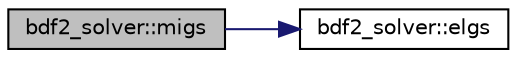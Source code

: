 digraph "bdf2_solver::migs"
{
 // LATEX_PDF_SIZE
  edge [fontname="Helvetica",fontsize="10",labelfontname="Helvetica",labelfontsize="10"];
  node [fontname="Helvetica",fontsize="10",shape=record];
  rankdir="LR";
  Node1 [label="bdf2_solver::migs",height=0.2,width=0.4,color="black", fillcolor="grey75", style="filled", fontcolor="black",tooltip=" "];
  Node1 -> Node2 [color="midnightblue",fontsize="10",style="solid",fontname="Helvetica"];
  Node2 [label="bdf2_solver::elgs",height=0.2,width=0.4,color="black", fillcolor="white", style="filled",URL="$namespacebdf2__solver.html#ad70de6639eac24db05d72da0a2e8012d",tooltip=" "];
}
